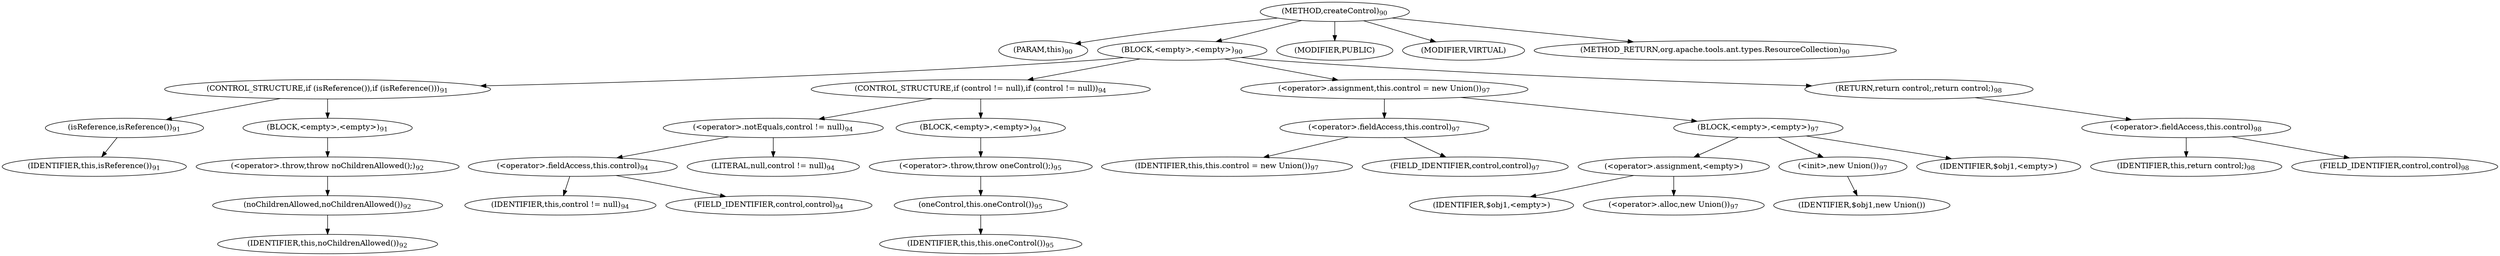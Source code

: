 digraph "createControl" {  
"93" [label = <(METHOD,createControl)<SUB>90</SUB>> ]
"15" [label = <(PARAM,this)<SUB>90</SUB>> ]
"94" [label = <(BLOCK,&lt;empty&gt;,&lt;empty&gt;)<SUB>90</SUB>> ]
"95" [label = <(CONTROL_STRUCTURE,if (isReference()),if (isReference()))<SUB>91</SUB>> ]
"96" [label = <(isReference,isReference())<SUB>91</SUB>> ]
"14" [label = <(IDENTIFIER,this,isReference())<SUB>91</SUB>> ]
"97" [label = <(BLOCK,&lt;empty&gt;,&lt;empty&gt;)<SUB>91</SUB>> ]
"98" [label = <(&lt;operator&gt;.throw,throw noChildrenAllowed();)<SUB>92</SUB>> ]
"99" [label = <(noChildrenAllowed,noChildrenAllowed())<SUB>92</SUB>> ]
"16" [label = <(IDENTIFIER,this,noChildrenAllowed())<SUB>92</SUB>> ]
"100" [label = <(CONTROL_STRUCTURE,if (control != null),if (control != null))<SUB>94</SUB>> ]
"101" [label = <(&lt;operator&gt;.notEquals,control != null)<SUB>94</SUB>> ]
"102" [label = <(&lt;operator&gt;.fieldAccess,this.control)<SUB>94</SUB>> ]
"103" [label = <(IDENTIFIER,this,control != null)<SUB>94</SUB>> ]
"104" [label = <(FIELD_IDENTIFIER,control,control)<SUB>94</SUB>> ]
"105" [label = <(LITERAL,null,control != null)<SUB>94</SUB>> ]
"106" [label = <(BLOCK,&lt;empty&gt;,&lt;empty&gt;)<SUB>94</SUB>> ]
"107" [label = <(&lt;operator&gt;.throw,throw oneControl();)<SUB>95</SUB>> ]
"108" [label = <(oneControl,this.oneControl())<SUB>95</SUB>> ]
"17" [label = <(IDENTIFIER,this,this.oneControl())<SUB>95</SUB>> ]
"109" [label = <(&lt;operator&gt;.assignment,this.control = new Union())<SUB>97</SUB>> ]
"110" [label = <(&lt;operator&gt;.fieldAccess,this.control)<SUB>97</SUB>> ]
"111" [label = <(IDENTIFIER,this,this.control = new Union())<SUB>97</SUB>> ]
"112" [label = <(FIELD_IDENTIFIER,control,control)<SUB>97</SUB>> ]
"113" [label = <(BLOCK,&lt;empty&gt;,&lt;empty&gt;)<SUB>97</SUB>> ]
"114" [label = <(&lt;operator&gt;.assignment,&lt;empty&gt;)> ]
"115" [label = <(IDENTIFIER,$obj1,&lt;empty&gt;)> ]
"116" [label = <(&lt;operator&gt;.alloc,new Union())<SUB>97</SUB>> ]
"117" [label = <(&lt;init&gt;,new Union())<SUB>97</SUB>> ]
"118" [label = <(IDENTIFIER,$obj1,new Union())> ]
"119" [label = <(IDENTIFIER,$obj1,&lt;empty&gt;)> ]
"120" [label = <(RETURN,return control;,return control;)<SUB>98</SUB>> ]
"121" [label = <(&lt;operator&gt;.fieldAccess,this.control)<SUB>98</SUB>> ]
"122" [label = <(IDENTIFIER,this,return control;)<SUB>98</SUB>> ]
"123" [label = <(FIELD_IDENTIFIER,control,control)<SUB>98</SUB>> ]
"124" [label = <(MODIFIER,PUBLIC)> ]
"125" [label = <(MODIFIER,VIRTUAL)> ]
"126" [label = <(METHOD_RETURN,org.apache.tools.ant.types.ResourceCollection)<SUB>90</SUB>> ]
  "93" -> "15" 
  "93" -> "94" 
  "93" -> "124" 
  "93" -> "125" 
  "93" -> "126" 
  "94" -> "95" 
  "94" -> "100" 
  "94" -> "109" 
  "94" -> "120" 
  "95" -> "96" 
  "95" -> "97" 
  "96" -> "14" 
  "97" -> "98" 
  "98" -> "99" 
  "99" -> "16" 
  "100" -> "101" 
  "100" -> "106" 
  "101" -> "102" 
  "101" -> "105" 
  "102" -> "103" 
  "102" -> "104" 
  "106" -> "107" 
  "107" -> "108" 
  "108" -> "17" 
  "109" -> "110" 
  "109" -> "113" 
  "110" -> "111" 
  "110" -> "112" 
  "113" -> "114" 
  "113" -> "117" 
  "113" -> "119" 
  "114" -> "115" 
  "114" -> "116" 
  "117" -> "118" 
  "120" -> "121" 
  "121" -> "122" 
  "121" -> "123" 
}
